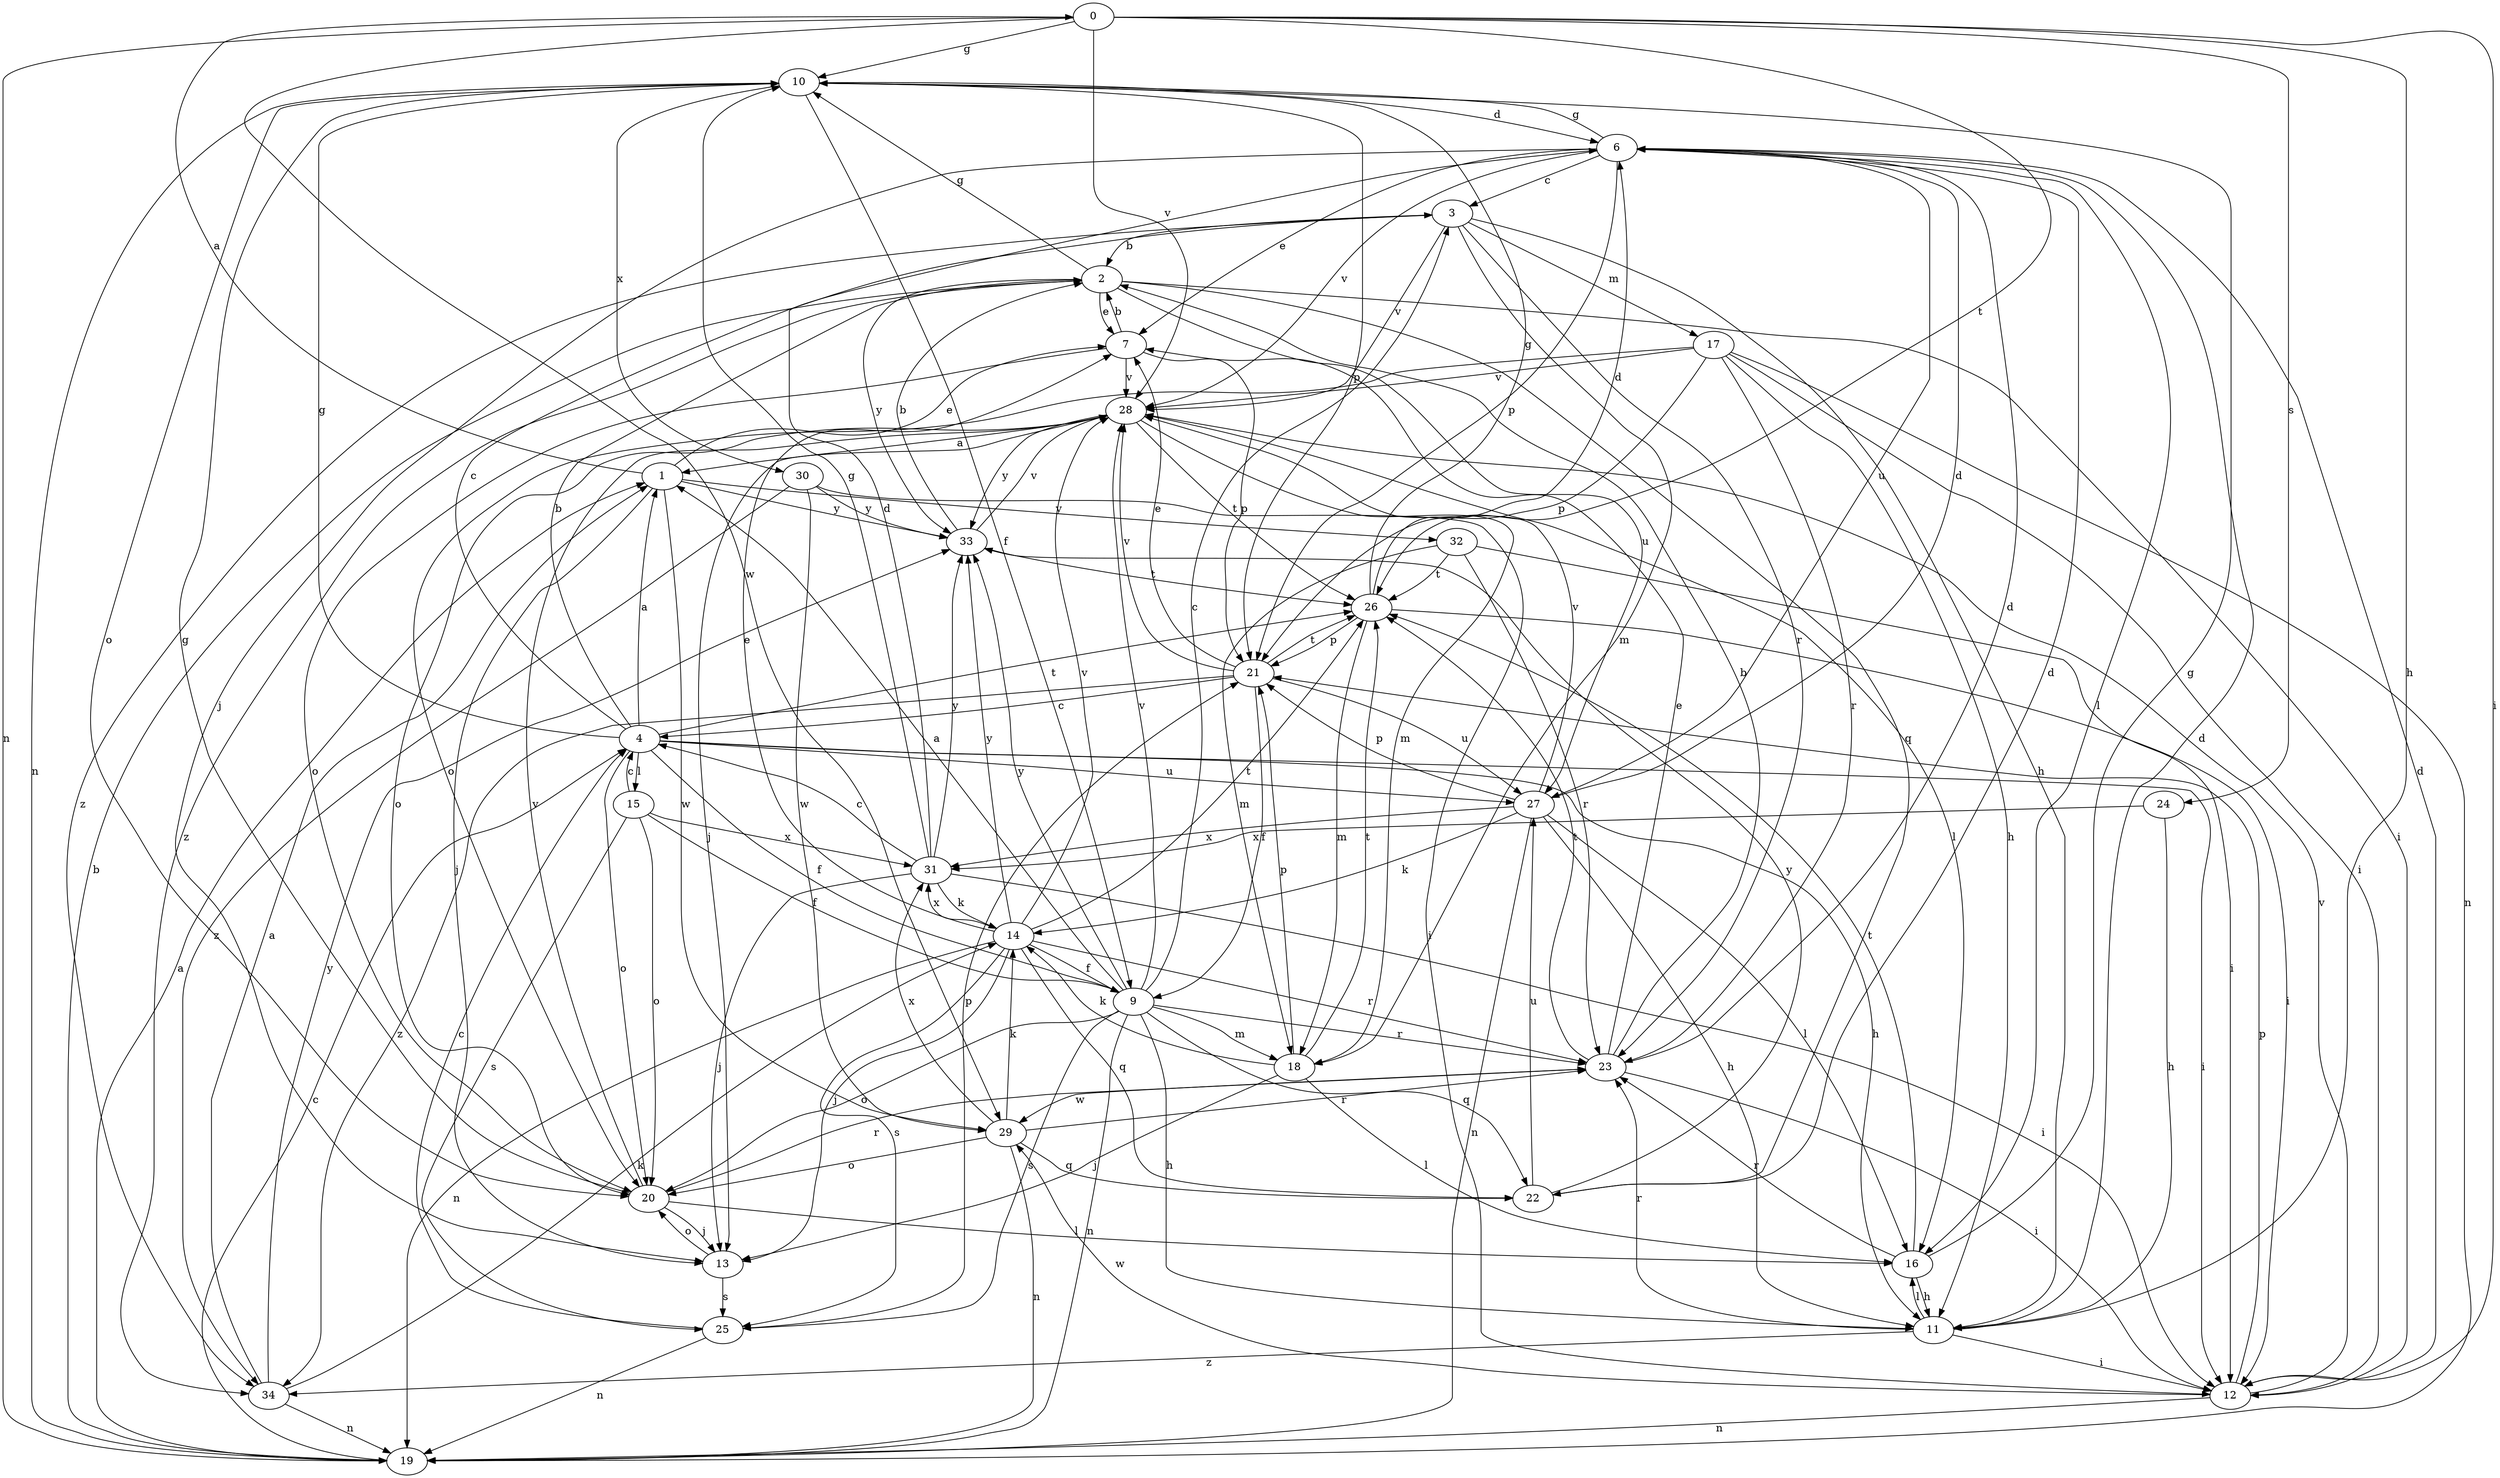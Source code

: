 strict digraph  {
0;
1;
2;
3;
4;
6;
7;
9;
10;
11;
12;
13;
14;
15;
16;
17;
18;
19;
20;
21;
22;
23;
24;
25;
26;
27;
28;
29;
30;
31;
32;
33;
34;
0 -> 10  [label=g];
0 -> 11  [label=h];
0 -> 12  [label=i];
0 -> 19  [label=n];
0 -> 24  [label=s];
0 -> 26  [label=t];
0 -> 28  [label=v];
0 -> 29  [label=w];
1 -> 0  [label=a];
1 -> 7  [label=e];
1 -> 13  [label=j];
1 -> 29  [label=w];
1 -> 32  [label=y];
1 -> 33  [label=y];
2 -> 7  [label=e];
2 -> 10  [label=g];
2 -> 12  [label=i];
2 -> 22  [label=q];
2 -> 27  [label=u];
2 -> 33  [label=y];
2 -> 34  [label=z];
3 -> 2  [label=b];
3 -> 11  [label=h];
3 -> 17  [label=m];
3 -> 18  [label=m];
3 -> 23  [label=r];
3 -> 28  [label=v];
3 -> 34  [label=z];
4 -> 1  [label=a];
4 -> 2  [label=b];
4 -> 3  [label=c];
4 -> 9  [label=f];
4 -> 10  [label=g];
4 -> 11  [label=h];
4 -> 12  [label=i];
4 -> 15  [label=l];
4 -> 20  [label=o];
4 -> 26  [label=t];
4 -> 27  [label=u];
6 -> 3  [label=c];
6 -> 7  [label=e];
6 -> 10  [label=g];
6 -> 13  [label=j];
6 -> 16  [label=l];
6 -> 21  [label=p];
6 -> 27  [label=u];
6 -> 28  [label=v];
7 -> 2  [label=b];
7 -> 20  [label=o];
7 -> 21  [label=p];
7 -> 28  [label=v];
9 -> 1  [label=a];
9 -> 3  [label=c];
9 -> 11  [label=h];
9 -> 18  [label=m];
9 -> 19  [label=n];
9 -> 20  [label=o];
9 -> 22  [label=q];
9 -> 23  [label=r];
9 -> 25  [label=s];
9 -> 28  [label=v];
9 -> 33  [label=y];
10 -> 6  [label=d];
10 -> 9  [label=f];
10 -> 19  [label=n];
10 -> 20  [label=o];
10 -> 21  [label=p];
10 -> 30  [label=x];
11 -> 6  [label=d];
11 -> 12  [label=i];
11 -> 16  [label=l];
11 -> 23  [label=r];
11 -> 34  [label=z];
12 -> 6  [label=d];
12 -> 19  [label=n];
12 -> 21  [label=p];
12 -> 28  [label=v];
12 -> 29  [label=w];
13 -> 20  [label=o];
13 -> 25  [label=s];
14 -> 7  [label=e];
14 -> 9  [label=f];
14 -> 13  [label=j];
14 -> 19  [label=n];
14 -> 22  [label=q];
14 -> 23  [label=r];
14 -> 25  [label=s];
14 -> 26  [label=t];
14 -> 28  [label=v];
14 -> 31  [label=x];
14 -> 33  [label=y];
15 -> 4  [label=c];
15 -> 9  [label=f];
15 -> 20  [label=o];
15 -> 25  [label=s];
15 -> 31  [label=x];
16 -> 10  [label=g];
16 -> 11  [label=h];
16 -> 23  [label=r];
16 -> 26  [label=t];
17 -> 11  [label=h];
17 -> 12  [label=i];
17 -> 19  [label=n];
17 -> 20  [label=o];
17 -> 21  [label=p];
17 -> 23  [label=r];
17 -> 28  [label=v];
18 -> 13  [label=j];
18 -> 14  [label=k];
18 -> 16  [label=l];
18 -> 21  [label=p];
18 -> 26  [label=t];
19 -> 1  [label=a];
19 -> 2  [label=b];
19 -> 4  [label=c];
20 -> 10  [label=g];
20 -> 13  [label=j];
20 -> 16  [label=l];
20 -> 23  [label=r];
20 -> 28  [label=v];
21 -> 4  [label=c];
21 -> 7  [label=e];
21 -> 9  [label=f];
21 -> 26  [label=t];
21 -> 27  [label=u];
21 -> 28  [label=v];
21 -> 34  [label=z];
22 -> 6  [label=d];
22 -> 27  [label=u];
22 -> 33  [label=y];
23 -> 2  [label=b];
23 -> 6  [label=d];
23 -> 7  [label=e];
23 -> 12  [label=i];
23 -> 26  [label=t];
23 -> 29  [label=w];
24 -> 11  [label=h];
24 -> 31  [label=x];
25 -> 4  [label=c];
25 -> 19  [label=n];
25 -> 21  [label=p];
26 -> 6  [label=d];
26 -> 10  [label=g];
26 -> 12  [label=i];
26 -> 18  [label=m];
26 -> 21  [label=p];
27 -> 6  [label=d];
27 -> 11  [label=h];
27 -> 14  [label=k];
27 -> 16  [label=l];
27 -> 19  [label=n];
27 -> 21  [label=p];
27 -> 28  [label=v];
27 -> 31  [label=x];
28 -> 1  [label=a];
28 -> 13  [label=j];
28 -> 16  [label=l];
28 -> 18  [label=m];
28 -> 20  [label=o];
28 -> 26  [label=t];
28 -> 33  [label=y];
29 -> 14  [label=k];
29 -> 19  [label=n];
29 -> 20  [label=o];
29 -> 22  [label=q];
29 -> 23  [label=r];
29 -> 31  [label=x];
30 -> 12  [label=i];
30 -> 29  [label=w];
30 -> 33  [label=y];
30 -> 34  [label=z];
31 -> 4  [label=c];
31 -> 6  [label=d];
31 -> 10  [label=g];
31 -> 12  [label=i];
31 -> 13  [label=j];
31 -> 14  [label=k];
31 -> 33  [label=y];
32 -> 12  [label=i];
32 -> 18  [label=m];
32 -> 23  [label=r];
32 -> 26  [label=t];
33 -> 2  [label=b];
33 -> 26  [label=t];
33 -> 28  [label=v];
34 -> 1  [label=a];
34 -> 14  [label=k];
34 -> 19  [label=n];
34 -> 33  [label=y];
}
